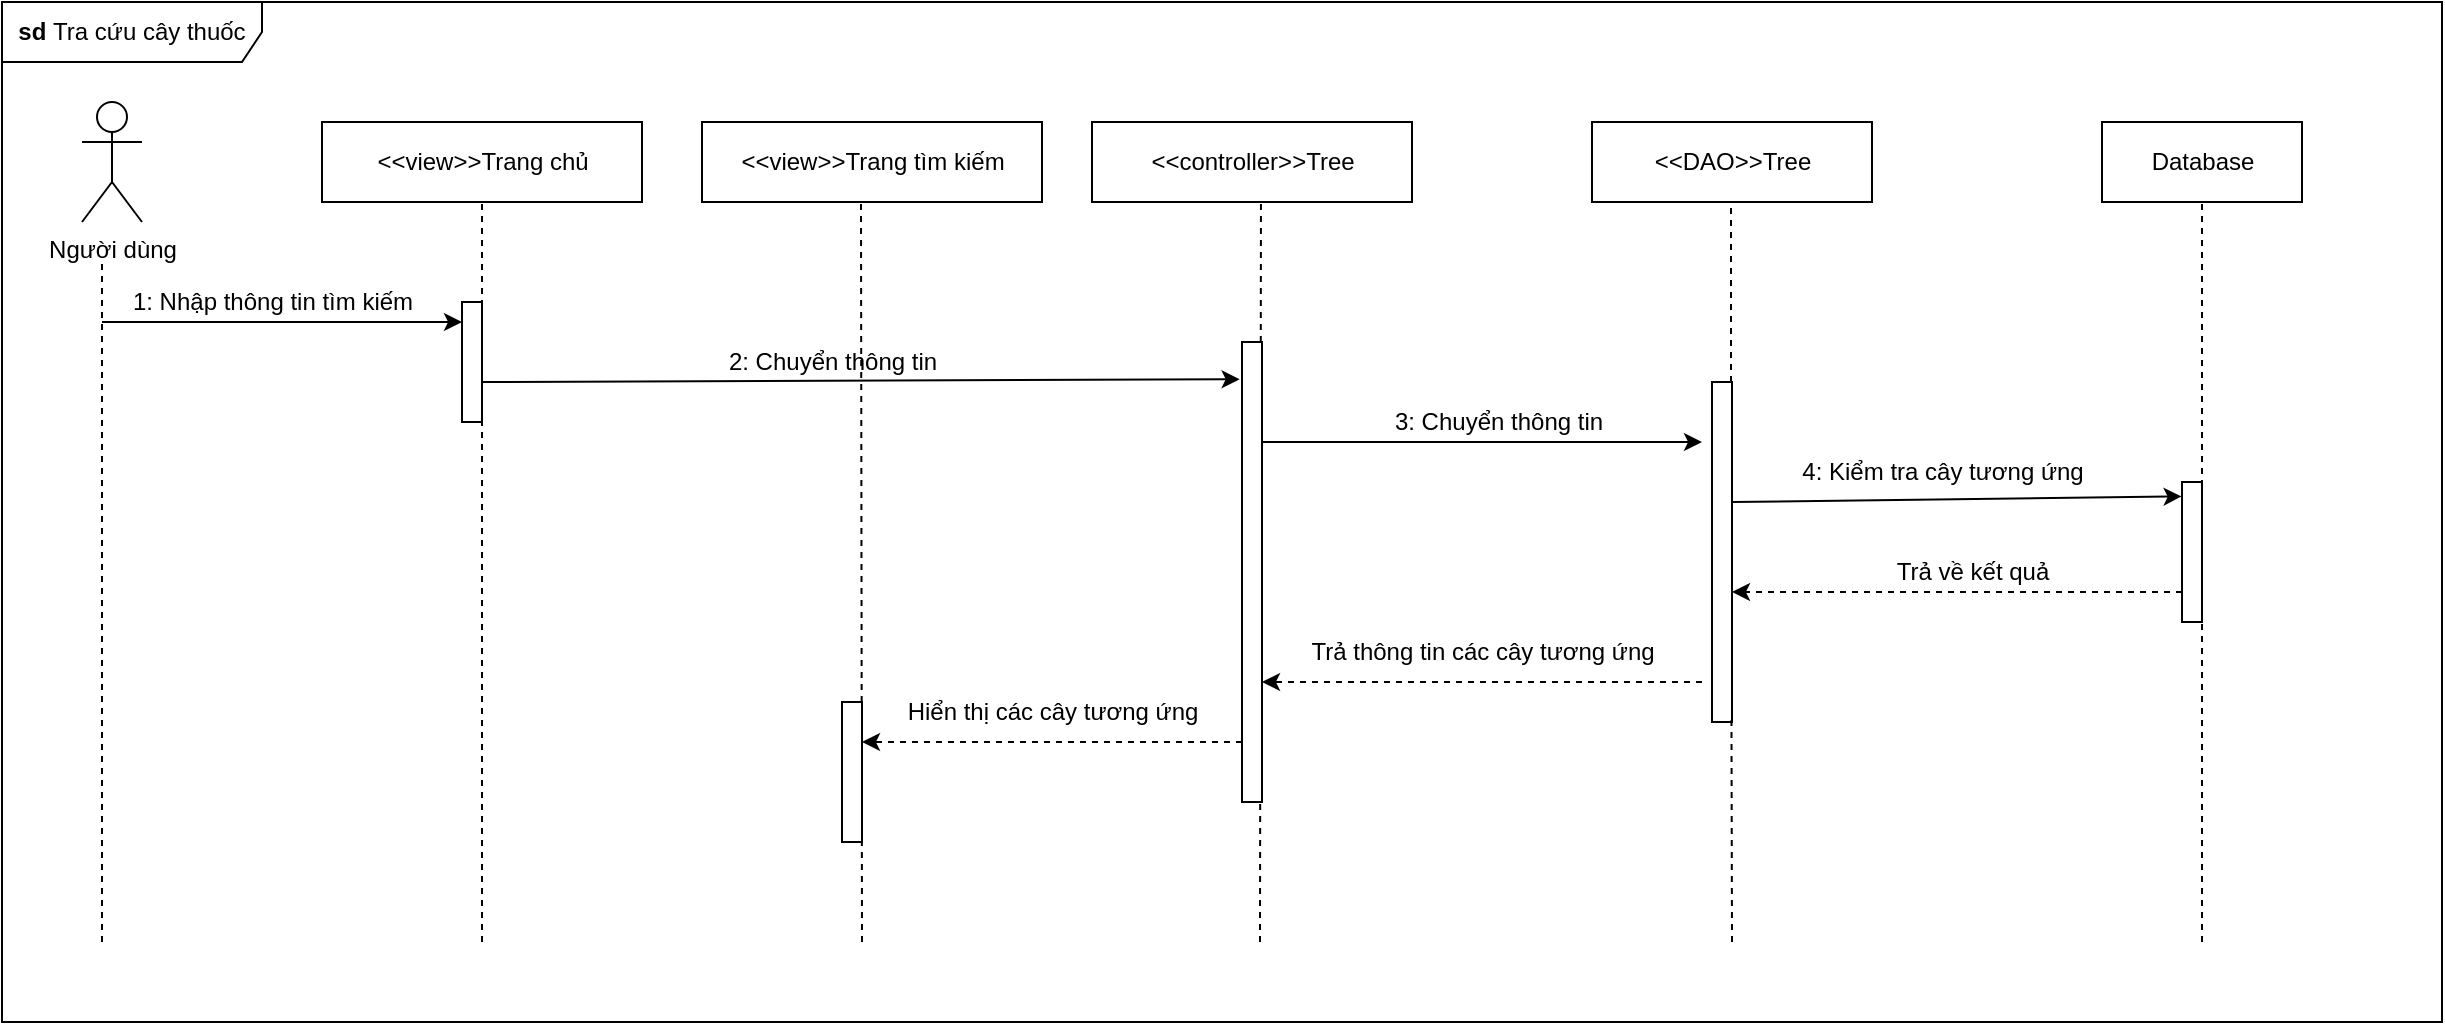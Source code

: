 <mxfile version="20.6.0" type="device"><diagram id="asjjTaxxDbduJ_uwMJDM" name="Page-1"><mxGraphModel dx="2493" dy="1350" grid="1" gridSize="10" guides="1" tooltips="1" connect="1" arrows="1" fold="1" page="1" pageScale="1" pageWidth="850" pageHeight="1100" math="0" shadow="0"><root><mxCell id="0"/><mxCell id="1" parent="0"/><mxCell id="PbMtfc2Mm91NxUPL8bgm-46" value="&lt;b&gt;sd &lt;/b&gt;Tra cứu cây thuốc" style="shape=umlFrame;whiteSpace=wrap;html=1;width=130;height=30;" parent="1" vertex="1"><mxGeometry x="40" y="50" width="1220" height="510" as="geometry"/></mxCell><mxCell id="PbMtfc2Mm91NxUPL8bgm-1" value="Người dùng" style="shape=umlActor;verticalLabelPosition=bottom;verticalAlign=top;html=1;outlineConnect=0;" parent="1" vertex="1"><mxGeometry x="80" y="100" width="30" height="60" as="geometry"/></mxCell><mxCell id="PbMtfc2Mm91NxUPL8bgm-5" value="&amp;lt;&amp;lt;view&amp;gt;&amp;gt;Trang chủ" style="html=1;" parent="1" vertex="1"><mxGeometry x="200" y="110" width="160" height="40" as="geometry"/></mxCell><mxCell id="PbMtfc2Mm91NxUPL8bgm-6" value="&amp;lt;&amp;lt;controller&amp;gt;&amp;gt;Tree" style="html=1;" parent="1" vertex="1"><mxGeometry x="585" y="110" width="160" height="40" as="geometry"/></mxCell><mxCell id="PbMtfc2Mm91NxUPL8bgm-7" value="&amp;lt;&amp;lt;DAO&amp;gt;&amp;gt;Tree" style="html=1;" parent="1" vertex="1"><mxGeometry x="835" y="110" width="140" height="40" as="geometry"/></mxCell><mxCell id="PbMtfc2Mm91NxUPL8bgm-8" value="Database" style="html=1;" parent="1" vertex="1"><mxGeometry x="1090" y="110" width="100" height="40" as="geometry"/></mxCell><mxCell id="PbMtfc2Mm91NxUPL8bgm-10" value="" style="endArrow=none;dashed=1;html=1;rounded=0;" parent="1" edge="1"><mxGeometry width="50" height="50" relative="1" as="geometry"><mxPoint x="90" y="520" as="sourcePoint"/><mxPoint x="90" y="180" as="targetPoint"/></mxGeometry></mxCell><mxCell id="PbMtfc2Mm91NxUPL8bgm-11" value="" style="endArrow=classic;html=1;rounded=0;" parent="1" edge="1"><mxGeometry width="50" height="50" relative="1" as="geometry"><mxPoint x="90" y="210" as="sourcePoint"/><mxPoint x="270" y="210" as="targetPoint"/></mxGeometry></mxCell><mxCell id="PbMtfc2Mm91NxUPL8bgm-12" value="" style="endArrow=none;dashed=1;html=1;rounded=0;entryX=0.5;entryY=1;entryDx=0;entryDy=0;" parent="1" target="PbMtfc2Mm91NxUPL8bgm-5" edge="1"><mxGeometry width="50" height="50" relative="1" as="geometry"><mxPoint x="280" y="520" as="sourcePoint"/><mxPoint x="320" y="200" as="targetPoint"/></mxGeometry></mxCell><mxCell id="PbMtfc2Mm91NxUPL8bgm-13" value="1: Nhập thông tin tìm kiếm" style="text;html=1;align=center;verticalAlign=middle;resizable=0;points=[];autosize=1;strokeColor=none;fillColor=none;" parent="1" vertex="1"><mxGeometry x="95" y="185" width="160" height="30" as="geometry"/></mxCell><mxCell id="PbMtfc2Mm91NxUPL8bgm-15" value="" style="html=1;points=[];perimeter=orthogonalPerimeter;" parent="1" vertex="1"><mxGeometry x="270" y="200" width="10" height="60" as="geometry"/></mxCell><mxCell id="PbMtfc2Mm91NxUPL8bgm-16" value="" style="endArrow=classic;html=1;rounded=0;entryX=-0.117;entryY=0.081;entryDx=0;entryDy=0;entryPerimeter=0;" parent="1" target="PbMtfc2Mm91NxUPL8bgm-44" edge="1"><mxGeometry width="50" height="50" relative="1" as="geometry"><mxPoint x="280" y="240" as="sourcePoint"/><mxPoint x="650" y="240" as="targetPoint"/></mxGeometry></mxCell><mxCell id="PbMtfc2Mm91NxUPL8bgm-17" value="" style="endArrow=none;dashed=1;html=1;rounded=0;entryX=0.528;entryY=1.017;entryDx=0;entryDy=0;entryPerimeter=0;" parent="1" target="PbMtfc2Mm91NxUPL8bgm-6" edge="1"><mxGeometry width="50" height="50" relative="1" as="geometry"><mxPoint x="669" y="520" as="sourcePoint"/><mxPoint x="667.25" y="150" as="targetPoint"/></mxGeometry></mxCell><mxCell id="PbMtfc2Mm91NxUPL8bgm-19" value="" style="endArrow=none;dashed=1;html=1;rounded=0;entryX=0.5;entryY=1;entryDx=0;entryDy=0;startArrow=none;" parent="1" source="PbMtfc2Mm91NxUPL8bgm-45" edge="1"><mxGeometry width="50" height="50" relative="1" as="geometry"><mxPoint x="904.5" y="640" as="sourcePoint"/><mxPoint x="904.5" y="150" as="targetPoint"/></mxGeometry></mxCell><mxCell id="PbMtfc2Mm91NxUPL8bgm-24" value="" style="endArrow=none;dashed=1;html=1;rounded=0;entryX=0.5;entryY=1;entryDx=0;entryDy=0;startArrow=none;" parent="1" target="PbMtfc2Mm91NxUPL8bgm-8" edge="1"><mxGeometry width="50" height="50" relative="1" as="geometry"><mxPoint x="1140" y="520" as="sourcePoint"/><mxPoint x="1190" y="270" as="targetPoint"/></mxGeometry></mxCell><mxCell id="PbMtfc2Mm91NxUPL8bgm-44" value="" style="html=1;points=[];perimeter=orthogonalPerimeter;" parent="1" vertex="1"><mxGeometry x="660" y="220" width="10" height="230" as="geometry"/></mxCell><mxCell id="CXyfDwtnlCf071ItUu4t-3" value="&amp;lt;&amp;lt;view&amp;gt;&amp;gt;Trang tìm kiếm" style="html=1;" parent="1" vertex="1"><mxGeometry x="390" y="110" width="170" height="40" as="geometry"/></mxCell><mxCell id="CXyfDwtnlCf071ItUu4t-4" value="" style="endArrow=none;dashed=1;html=1;rounded=0;entryX=0.5;entryY=1;entryDx=0;entryDy=0;" parent="1" edge="1"><mxGeometry width="50" height="50" relative="1" as="geometry"><mxPoint x="470" y="520" as="sourcePoint"/><mxPoint x="469.5" y="150" as="targetPoint"/></mxGeometry></mxCell><mxCell id="S-G5bxxULWOog6-uAbpq-6" value="" style="endArrow=classic;html=1;rounded=0;dashed=1;" parent="1" edge="1"><mxGeometry width="50" height="50" relative="1" as="geometry"><mxPoint x="890" y="390" as="sourcePoint"/><mxPoint x="670" y="390" as="targetPoint"/></mxGeometry></mxCell><mxCell id="PbMtfc2Mm91NxUPL8bgm-45" value="" style="html=1;points=[];perimeter=orthogonalPerimeter;" parent="1" vertex="1"><mxGeometry x="895" y="240" width="10" height="170" as="geometry"/></mxCell><mxCell id="S-G5bxxULWOog6-uAbpq-8" value="" style="endArrow=none;dashed=1;html=1;rounded=0;entryX=0.973;entryY=0.993;entryDx=0;entryDy=0;entryPerimeter=0;" parent="1" target="PbMtfc2Mm91NxUPL8bgm-45" edge="1"><mxGeometry width="50" height="50" relative="1" as="geometry"><mxPoint x="905" y="520" as="sourcePoint"/><mxPoint x="904.5" y="150" as="targetPoint"/></mxGeometry></mxCell><mxCell id="S-G5bxxULWOog6-uAbpq-26" value="" style="endArrow=classic;html=1;rounded=0;dashed=1;" parent="1" edge="1"><mxGeometry width="50" height="50" relative="1" as="geometry"><mxPoint x="1130" y="345" as="sourcePoint"/><mxPoint x="905" y="345" as="targetPoint"/></mxGeometry></mxCell><mxCell id="S-G5bxxULWOog6-uAbpq-27" value="Trả về kết quả" style="text;html=1;align=center;verticalAlign=middle;resizable=0;points=[];autosize=1;strokeColor=none;fillColor=none;" parent="1" vertex="1"><mxGeometry x="975" y="320" width="100" height="30" as="geometry"/></mxCell><mxCell id="S-G5bxxULWOog6-uAbpq-33" value="2: Chuyển thông tin" style="text;html=1;align=center;verticalAlign=middle;resizable=0;points=[];autosize=1;strokeColor=none;fillColor=none;" parent="1" vertex="1"><mxGeometry x="390" y="215" width="130" height="30" as="geometry"/></mxCell><mxCell id="S-G5bxxULWOog6-uAbpq-34" value="" style="endArrow=classic;html=1;rounded=0;" parent="1" edge="1"><mxGeometry width="50" height="50" relative="1" as="geometry"><mxPoint x="670" y="270" as="sourcePoint"/><mxPoint x="890" y="270" as="targetPoint"/></mxGeometry></mxCell><mxCell id="S-G5bxxULWOog6-uAbpq-35" value="3: Chuyển thông tin" style="text;html=1;align=center;verticalAlign=middle;resizable=0;points=[];autosize=1;strokeColor=none;fillColor=none;" parent="1" vertex="1"><mxGeometry x="722.8" y="245" width="130" height="30" as="geometry"/></mxCell><mxCell id="S-G5bxxULWOog6-uAbpq-36" value="" style="endArrow=classic;html=1;rounded=0;entryX=-0.019;entryY=0.103;entryDx=0;entryDy=0;entryPerimeter=0;" parent="1" target="S-G5bxxULWOog6-uAbpq-38" edge="1"><mxGeometry width="50" height="50" relative="1" as="geometry"><mxPoint x="905" y="300" as="sourcePoint"/><mxPoint x="1065" y="300" as="targetPoint"/></mxGeometry></mxCell><mxCell id="S-G5bxxULWOog6-uAbpq-37" value="4: Kiểm tra cây tương ứng" style="text;html=1;align=center;verticalAlign=middle;resizable=0;points=[];autosize=1;strokeColor=none;fillColor=none;" parent="1" vertex="1"><mxGeometry x="930" y="270" width="160" height="30" as="geometry"/></mxCell><mxCell id="S-G5bxxULWOog6-uAbpq-38" value="" style="html=1;points=[];perimeter=orthogonalPerimeter;" parent="1" vertex="1"><mxGeometry x="1130" y="290" width="10" height="70" as="geometry"/></mxCell><mxCell id="S-G5bxxULWOog6-uAbpq-39" value="" style="html=1;points=[];perimeter=orthogonalPerimeter;" parent="1" vertex="1"><mxGeometry x="460" y="400" width="10" height="70" as="geometry"/></mxCell><mxCell id="S-G5bxxULWOog6-uAbpq-40" value="Trả thông tin các cây tương ứng" style="text;html=1;align=center;verticalAlign=middle;resizable=0;points=[];autosize=1;strokeColor=none;fillColor=none;" parent="1" vertex="1"><mxGeometry x="680.3" y="360" width="200" height="30" as="geometry"/></mxCell><mxCell id="S-G5bxxULWOog6-uAbpq-41" value="" style="endArrow=classic;html=1;rounded=0;dashed=1;" parent="1" edge="1"><mxGeometry width="50" height="50" relative="1" as="geometry"><mxPoint x="660" y="420" as="sourcePoint"/><mxPoint x="470" y="420" as="targetPoint"/></mxGeometry></mxCell><mxCell id="S-G5bxxULWOog6-uAbpq-42" value="Hiển thị các cây tương ứng" style="text;html=1;align=center;verticalAlign=middle;resizable=0;points=[];autosize=1;strokeColor=none;fillColor=none;" parent="1" vertex="1"><mxGeometry x="480.0" y="390" width="170" height="30" as="geometry"/></mxCell></root></mxGraphModel></diagram></mxfile>